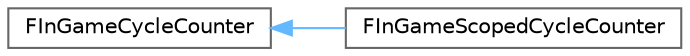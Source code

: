 digraph "Graphical Class Hierarchy"
{
 // INTERACTIVE_SVG=YES
 // LATEX_PDF_SIZE
  bgcolor="transparent";
  edge [fontname=Helvetica,fontsize=10,labelfontname=Helvetica,labelfontsize=10];
  node [fontname=Helvetica,fontsize=10,shape=box,height=0.2,width=0.4];
  rankdir="LR";
  Node0 [id="Node000000",label="FInGameCycleCounter",height=0.2,width=0.4,color="grey40", fillcolor="white", style="filled",URL="$de/dd4/classFInGameCycleCounter.html",tooltip=" "];
  Node0 -> Node1 [id="edge4047_Node000000_Node000001",dir="back",color="steelblue1",style="solid",tooltip=" "];
  Node1 [id="Node000001",label="FInGameScopedCycleCounter",height=0.2,width=0.4,color="grey40", fillcolor="white", style="filled",URL="$d8/dcd/classFInGameScopedCycleCounter.html",tooltip=" "];
}
